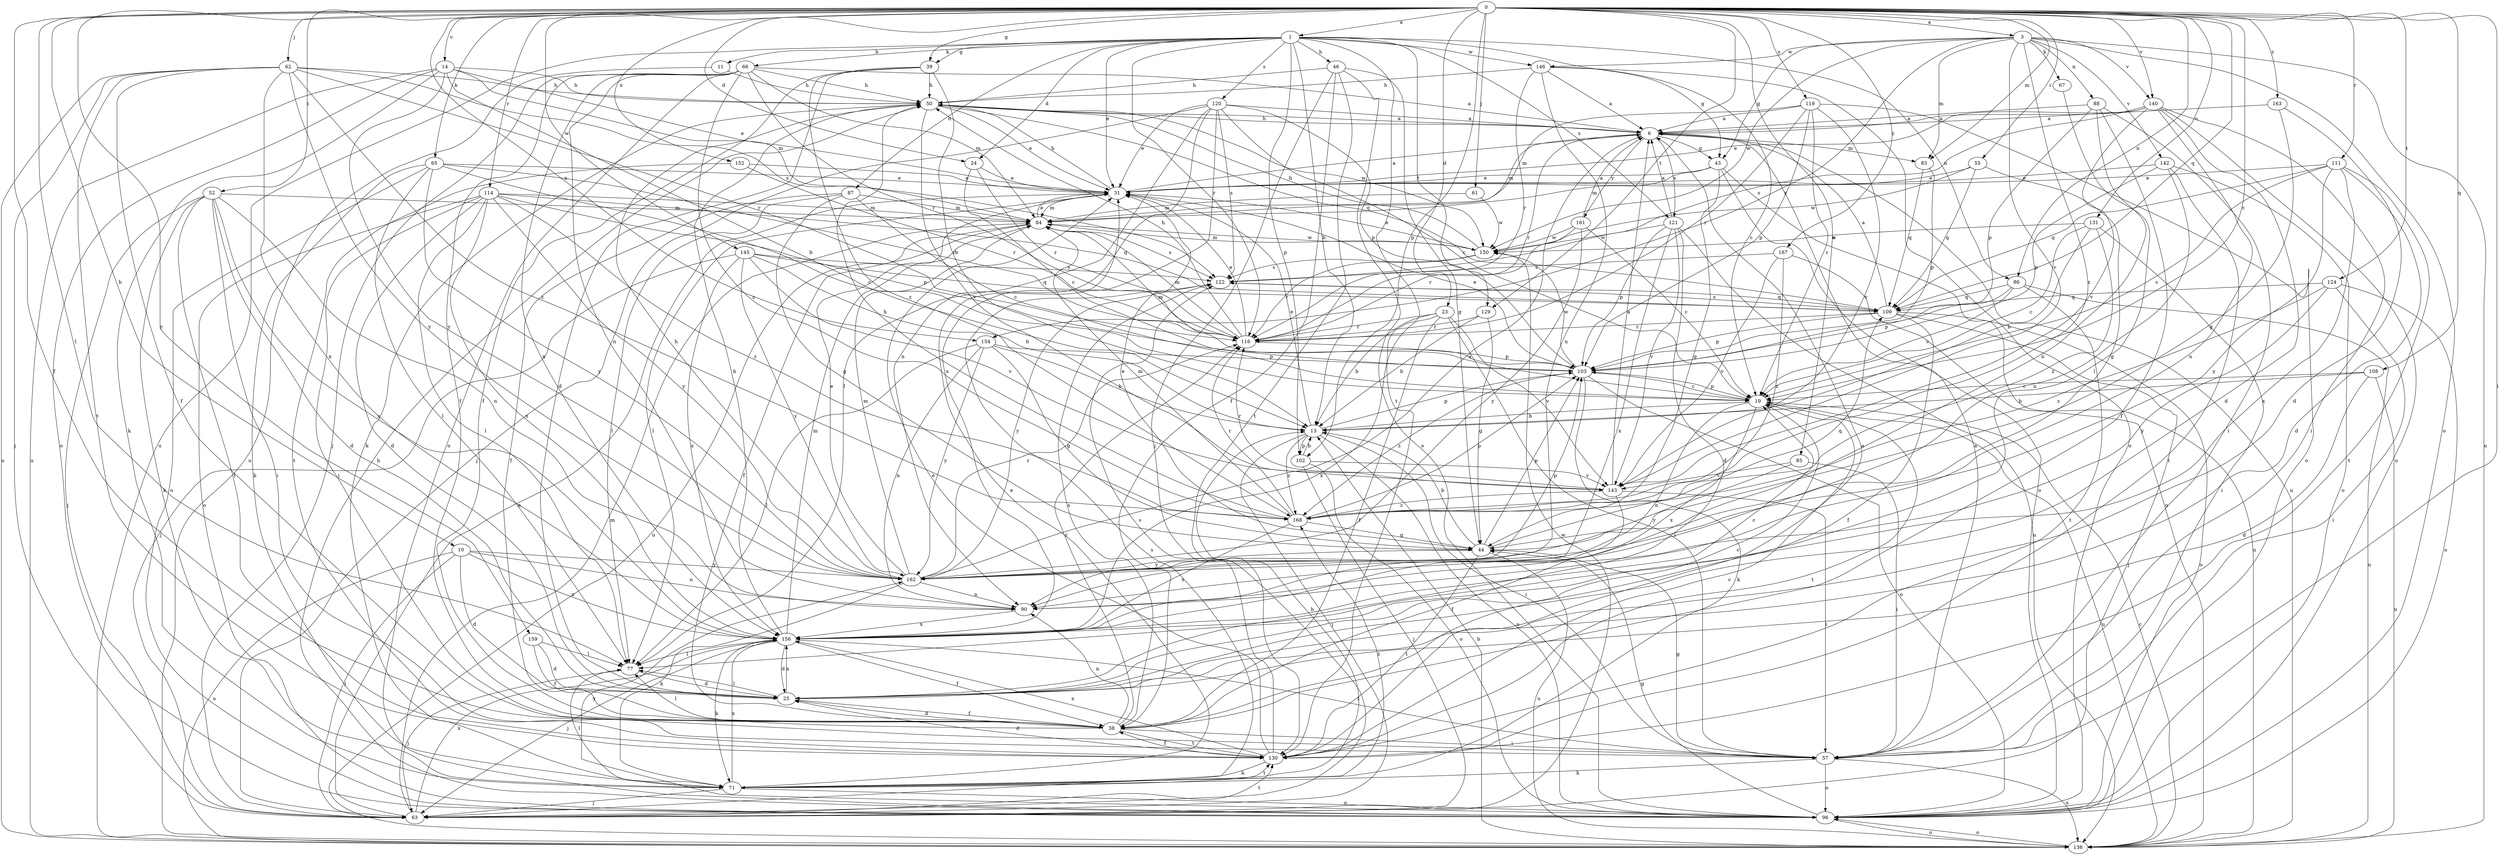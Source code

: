 strict digraph  {
0;
1;
3;
6;
10;
11;
13;
14;
19;
23;
24;
25;
31;
38;
39;
43;
44;
46;
50;
52;
55;
57;
61;
62;
63;
65;
66;
67;
71;
77;
83;
84;
85;
86;
87;
88;
90;
96;
102;
103;
108;
109;
111;
114;
116;
119;
120;
121;
122;
124;
129;
130;
131;
136;
140;
142;
143;
145;
146;
150;
152;
154;
156;
159;
161;
162;
163;
167;
168;
0 -> 1  [label=a];
0 -> 3  [label=a];
0 -> 10  [label=b];
0 -> 14  [label=c];
0 -> 19  [label=c];
0 -> 23  [label=d];
0 -> 24  [label=d];
0 -> 38  [label=f];
0 -> 39  [label=g];
0 -> 52  [label=i];
0 -> 55  [label=i];
0 -> 57  [label=i];
0 -> 61  [label=j];
0 -> 62  [label=j];
0 -> 65  [label=k];
0 -> 77  [label=l];
0 -> 83  [label=m];
0 -> 85  [label=n];
0 -> 86  [label=n];
0 -> 102  [label=p];
0 -> 108  [label=q];
0 -> 109  [label=q];
0 -> 111  [label=r];
0 -> 114  [label=r];
0 -> 119  [label=s];
0 -> 124  [label=t];
0 -> 129  [label=t];
0 -> 131  [label=u];
0 -> 140  [label=v];
0 -> 145  [label=w];
0 -> 152  [label=x];
0 -> 154  [label=x];
0 -> 159  [label=y];
0 -> 163  [label=z];
0 -> 167  [label=z];
1 -> 11  [label=b];
1 -> 13  [label=b];
1 -> 24  [label=d];
1 -> 31  [label=e];
1 -> 39  [label=g];
1 -> 43  [label=g];
1 -> 46  [label=h];
1 -> 66  [label=k];
1 -> 86  [label=n];
1 -> 87  [label=n];
1 -> 102  [label=p];
1 -> 116  [label=r];
1 -> 120  [label=s];
1 -> 121  [label=s];
1 -> 129  [label=t];
1 -> 130  [label=t];
1 -> 136  [label=u];
1 -> 146  [label=w];
3 -> 43  [label=g];
3 -> 67  [label=k];
3 -> 83  [label=m];
3 -> 88  [label=n];
3 -> 96  [label=o];
3 -> 136  [label=u];
3 -> 140  [label=v];
3 -> 142  [label=v];
3 -> 143  [label=v];
3 -> 146  [label=w];
3 -> 150  [label=w];
3 -> 154  [label=x];
3 -> 168  [label=z];
6 -> 43  [label=g];
6 -> 50  [label=h];
6 -> 83  [label=m];
6 -> 84  [label=m];
6 -> 116  [label=r];
6 -> 121  [label=s];
6 -> 136  [label=u];
6 -> 161  [label=y];
10 -> 25  [label=d];
10 -> 63  [label=j];
10 -> 90  [label=n];
10 -> 136  [label=u];
10 -> 156  [label=x];
10 -> 162  [label=y];
11 -> 50  [label=h];
11 -> 136  [label=u];
13 -> 31  [label=e];
13 -> 57  [label=i];
13 -> 63  [label=j];
13 -> 96  [label=o];
13 -> 102  [label=p];
13 -> 103  [label=p];
13 -> 168  [label=z];
14 -> 13  [label=b];
14 -> 31  [label=e];
14 -> 50  [label=h];
14 -> 71  [label=k];
14 -> 84  [label=m];
14 -> 96  [label=o];
14 -> 136  [label=u];
14 -> 162  [label=y];
19 -> 13  [label=b];
19 -> 90  [label=n];
19 -> 103  [label=p];
19 -> 130  [label=t];
19 -> 136  [label=u];
19 -> 156  [label=x];
23 -> 13  [label=b];
23 -> 38  [label=f];
23 -> 57  [label=i];
23 -> 116  [label=r];
23 -> 143  [label=v];
23 -> 156  [label=x];
24 -> 19  [label=c];
24 -> 31  [label=e];
24 -> 116  [label=r];
25 -> 19  [label=c];
25 -> 38  [label=f];
25 -> 77  [label=l];
25 -> 156  [label=x];
31 -> 6  [label=a];
31 -> 50  [label=h];
31 -> 77  [label=l];
31 -> 84  [label=m];
38 -> 25  [label=d];
38 -> 57  [label=i];
38 -> 77  [label=l];
38 -> 90  [label=n];
38 -> 116  [label=r];
38 -> 122  [label=s];
38 -> 130  [label=t];
39 -> 13  [label=b];
39 -> 25  [label=d];
39 -> 38  [label=f];
39 -> 50  [label=h];
39 -> 168  [label=z];
43 -> 31  [label=e];
43 -> 44  [label=g];
43 -> 84  [label=m];
43 -> 96  [label=o];
43 -> 136  [label=u];
44 -> 13  [label=b];
44 -> 31  [label=e];
44 -> 103  [label=p];
44 -> 109  [label=q];
44 -> 130  [label=t];
44 -> 136  [label=u];
44 -> 162  [label=y];
46 -> 38  [label=f];
46 -> 44  [label=g];
46 -> 50  [label=h];
46 -> 63  [label=j];
46 -> 96  [label=o];
46 -> 130  [label=t];
50 -> 6  [label=a];
50 -> 31  [label=e];
50 -> 71  [label=k];
50 -> 109  [label=q];
50 -> 143  [label=v];
50 -> 150  [label=w];
52 -> 25  [label=d];
52 -> 57  [label=i];
52 -> 63  [label=j];
52 -> 71  [label=k];
52 -> 84  [label=m];
52 -> 90  [label=n];
52 -> 130  [label=t];
52 -> 156  [label=x];
55 -> 31  [label=e];
55 -> 44  [label=g];
55 -> 109  [label=q];
55 -> 150  [label=w];
57 -> 6  [label=a];
57 -> 44  [label=g];
57 -> 71  [label=k];
57 -> 96  [label=o];
57 -> 136  [label=u];
61 -> 84  [label=m];
61 -> 150  [label=w];
62 -> 38  [label=f];
62 -> 50  [label=h];
62 -> 63  [label=j];
62 -> 116  [label=r];
62 -> 122  [label=s];
62 -> 130  [label=t];
62 -> 136  [label=u];
62 -> 156  [label=x];
62 -> 162  [label=y];
62 -> 168  [label=z];
63 -> 31  [label=e];
63 -> 84  [label=m];
63 -> 122  [label=s];
63 -> 130  [label=t];
63 -> 150  [label=w];
63 -> 156  [label=x];
65 -> 19  [label=c];
65 -> 31  [label=e];
65 -> 71  [label=k];
65 -> 77  [label=l];
65 -> 96  [label=o];
65 -> 116  [label=r];
65 -> 162  [label=y];
66 -> 6  [label=a];
66 -> 38  [label=f];
66 -> 50  [label=h];
66 -> 63  [label=j];
66 -> 84  [label=m];
66 -> 90  [label=n];
66 -> 96  [label=o];
66 -> 116  [label=r];
66 -> 156  [label=x];
66 -> 168  [label=z];
67 -> 77  [label=l];
71 -> 13  [label=b];
71 -> 31  [label=e];
71 -> 63  [label=j];
71 -> 77  [label=l];
71 -> 96  [label=o];
71 -> 130  [label=t];
71 -> 156  [label=x];
71 -> 168  [label=z];
77 -> 25  [label=d];
77 -> 63  [label=j];
83 -> 103  [label=p];
83 -> 109  [label=q];
84 -> 31  [label=e];
84 -> 38  [label=f];
84 -> 122  [label=s];
84 -> 136  [label=u];
84 -> 150  [label=w];
85 -> 57  [label=i];
85 -> 143  [label=v];
85 -> 162  [label=y];
86 -> 19  [label=c];
86 -> 103  [label=p];
86 -> 109  [label=q];
86 -> 130  [label=t];
86 -> 136  [label=u];
87 -> 19  [label=c];
87 -> 38  [label=f];
87 -> 44  [label=g];
87 -> 77  [label=l];
87 -> 84  [label=m];
88 -> 6  [label=a];
88 -> 38  [label=f];
88 -> 57  [label=i];
88 -> 90  [label=n];
88 -> 103  [label=p];
90 -> 156  [label=x];
96 -> 44  [label=g];
96 -> 50  [label=h];
96 -> 136  [label=u];
96 -> 162  [label=y];
102 -> 13  [label=b];
102 -> 63  [label=j];
102 -> 96  [label=o];
102 -> 143  [label=v];
103 -> 19  [label=c];
103 -> 31  [label=e];
103 -> 71  [label=k];
103 -> 84  [label=m];
103 -> 96  [label=o];
103 -> 150  [label=w];
103 -> 168  [label=z];
108 -> 13  [label=b];
108 -> 19  [label=c];
108 -> 25  [label=d];
108 -> 136  [label=u];
109 -> 6  [label=a];
109 -> 38  [label=f];
109 -> 63  [label=j];
109 -> 96  [label=o];
109 -> 103  [label=p];
109 -> 116  [label=r];
109 -> 122  [label=s];
111 -> 19  [label=c];
111 -> 25  [label=d];
111 -> 31  [label=e];
111 -> 109  [label=q];
111 -> 130  [label=t];
111 -> 156  [label=x];
111 -> 162  [label=y];
114 -> 25  [label=d];
114 -> 57  [label=i];
114 -> 77  [label=l];
114 -> 84  [label=m];
114 -> 96  [label=o];
114 -> 103  [label=p];
114 -> 109  [label=q];
114 -> 156  [label=x];
114 -> 162  [label=y];
114 -> 168  [label=z];
116 -> 31  [label=e];
116 -> 50  [label=h];
116 -> 84  [label=m];
116 -> 103  [label=p];
119 -> 6  [label=a];
119 -> 19  [label=c];
119 -> 84  [label=m];
119 -> 96  [label=o];
119 -> 103  [label=p];
119 -> 116  [label=r];
119 -> 143  [label=v];
120 -> 6  [label=a];
120 -> 19  [label=c];
120 -> 31  [label=e];
120 -> 63  [label=j];
120 -> 77  [label=l];
120 -> 90  [label=n];
120 -> 103  [label=p];
120 -> 122  [label=s];
120 -> 156  [label=x];
121 -> 6  [label=a];
121 -> 25  [label=d];
121 -> 103  [label=p];
121 -> 136  [label=u];
121 -> 143  [label=v];
121 -> 150  [label=w];
121 -> 156  [label=x];
122 -> 109  [label=q];
122 -> 162  [label=y];
124 -> 57  [label=i];
124 -> 96  [label=o];
124 -> 109  [label=q];
124 -> 162  [label=y];
124 -> 168  [label=z];
129 -> 13  [label=b];
129 -> 44  [label=g];
129 -> 116  [label=r];
130 -> 6  [label=a];
130 -> 19  [label=c];
130 -> 25  [label=d];
130 -> 31  [label=e];
130 -> 38  [label=f];
130 -> 71  [label=k];
130 -> 122  [label=s];
130 -> 156  [label=x];
131 -> 13  [label=b];
131 -> 19  [label=c];
131 -> 57  [label=i];
131 -> 150  [label=w];
131 -> 168  [label=z];
136 -> 13  [label=b];
136 -> 19  [label=c];
136 -> 96  [label=o];
140 -> 6  [label=a];
140 -> 25  [label=d];
140 -> 31  [label=e];
140 -> 57  [label=i];
140 -> 90  [label=n];
140 -> 96  [label=o];
140 -> 122  [label=s];
140 -> 143  [label=v];
142 -> 31  [label=e];
142 -> 90  [label=n];
142 -> 96  [label=o];
142 -> 103  [label=p];
142 -> 130  [label=t];
143 -> 6  [label=a];
143 -> 38  [label=f];
143 -> 57  [label=i];
143 -> 116  [label=r];
143 -> 168  [label=z];
145 -> 13  [label=b];
145 -> 63  [label=j];
145 -> 109  [label=q];
145 -> 122  [label=s];
145 -> 143  [label=v];
145 -> 156  [label=x];
145 -> 162  [label=y];
146 -> 6  [label=a];
146 -> 19  [label=c];
146 -> 50  [label=h];
146 -> 90  [label=n];
146 -> 96  [label=o];
146 -> 116  [label=r];
150 -> 31  [label=e];
150 -> 50  [label=h];
150 -> 84  [label=m];
150 -> 116  [label=r];
150 -> 122  [label=s];
152 -> 31  [label=e];
152 -> 116  [label=r];
152 -> 130  [label=t];
154 -> 13  [label=b];
154 -> 44  [label=g];
154 -> 77  [label=l];
154 -> 90  [label=n];
154 -> 103  [label=p];
154 -> 162  [label=y];
156 -> 19  [label=c];
156 -> 25  [label=d];
156 -> 38  [label=f];
156 -> 50  [label=h];
156 -> 57  [label=i];
156 -> 63  [label=j];
156 -> 71  [label=k];
156 -> 77  [label=l];
156 -> 84  [label=m];
159 -> 25  [label=d];
159 -> 38  [label=f];
159 -> 77  [label=l];
161 -> 6  [label=a];
161 -> 19  [label=c];
161 -> 116  [label=r];
161 -> 150  [label=w];
161 -> 162  [label=y];
162 -> 6  [label=a];
162 -> 31  [label=e];
162 -> 50  [label=h];
162 -> 71  [label=k];
162 -> 84  [label=m];
162 -> 90  [label=n];
162 -> 103  [label=p];
162 -> 116  [label=r];
163 -> 6  [label=a];
163 -> 25  [label=d];
163 -> 44  [label=g];
167 -> 122  [label=s];
167 -> 136  [label=u];
167 -> 143  [label=v];
167 -> 168  [label=z];
168 -> 44  [label=g];
168 -> 50  [label=h];
168 -> 84  [label=m];
168 -> 103  [label=p];
168 -> 116  [label=r];
168 -> 156  [label=x];
}
